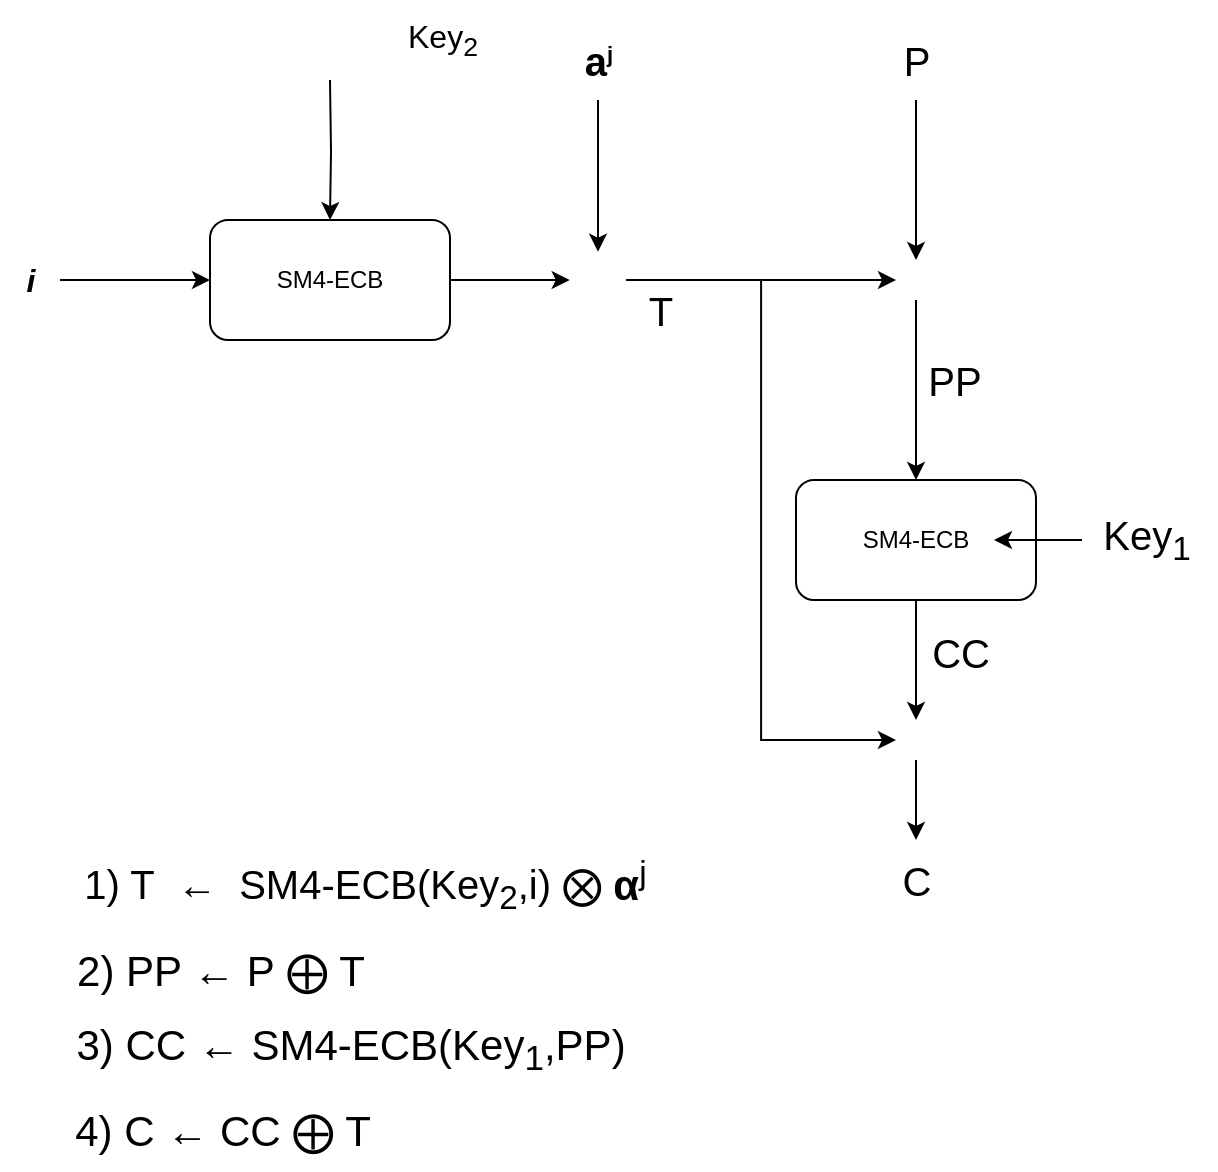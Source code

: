 <mxfile version="20.2.3" type="github">
  <diagram id="gct35c9mb0id-FJxyAaq" name="Page-1">
    <mxGraphModel dx="2249" dy="762" grid="1" gridSize="10" guides="1" tooltips="1" connect="1" arrows="1" fold="1" page="1" pageScale="1" pageWidth="827" pageHeight="1169" math="1" shadow="0">
      <root>
        <mxCell id="0" />
        <mxCell id="1" parent="0" />
        <mxCell id="cXgl99MqB2E2107KxEMa-10" value="" style="edgeStyle=orthogonalEdgeStyle;rounded=0;orthogonalLoop=1;jettySize=auto;html=1;fontSize=20;" edge="1" parent="1" source="cXgl99MqB2E2107KxEMa-1" target="cXgl99MqB2E2107KxEMa-7">
          <mxGeometry relative="1" as="geometry" />
        </mxCell>
        <mxCell id="cXgl99MqB2E2107KxEMa-1" value="SM4-ECB" style="rounded=1;whiteSpace=wrap;html=1;" vertex="1" parent="1">
          <mxGeometry x="95" y="170" width="120" height="60" as="geometry" />
        </mxCell>
        <mxCell id="cXgl99MqB2E2107KxEMa-6" value="" style="edgeStyle=orthogonalEdgeStyle;rounded=0;orthogonalLoop=1;jettySize=auto;html=1;fontSize=16;" edge="1" parent="1" source="cXgl99MqB2E2107KxEMa-3" target="cXgl99MqB2E2107KxEMa-1">
          <mxGeometry relative="1" as="geometry" />
        </mxCell>
        <mxCell id="cXgl99MqB2E2107KxEMa-3" value="i" style="text;html=1;align=center;verticalAlign=middle;resizable=0;points=[];autosize=1;strokeColor=none;fillColor=none;fontStyle=3;fontSize=16;" vertex="1" parent="1">
          <mxGeometry x="-10" y="185" width="30" height="30" as="geometry" />
        </mxCell>
        <mxCell id="cXgl99MqB2E2107KxEMa-5" value="" style="edgeStyle=orthogonalEdgeStyle;rounded=0;orthogonalLoop=1;jettySize=auto;html=1;fontSize=16;" edge="1" parent="1" target="cXgl99MqB2E2107KxEMa-1">
          <mxGeometry relative="1" as="geometry">
            <mxPoint x="155" y="100" as="sourcePoint" />
          </mxGeometry>
        </mxCell>
        <mxCell id="cXgl99MqB2E2107KxEMa-4" value="Key&lt;sub&gt;2&lt;/sub&gt;" style="text;html=1;align=center;verticalAlign=middle;resizable=0;points=[];autosize=1;strokeColor=none;fillColor=none;fontSize=16;" vertex="1" parent="1">
          <mxGeometry x="181" y="60" width="60" height="40" as="geometry" />
        </mxCell>
        <mxCell id="cXgl99MqB2E2107KxEMa-12" value="" style="edgeStyle=orthogonalEdgeStyle;rounded=0;orthogonalLoop=1;jettySize=auto;html=1;fontSize=20;" edge="1" parent="1" source="cXgl99MqB2E2107KxEMa-7" target="cXgl99MqB2E2107KxEMa-11">
          <mxGeometry relative="1" as="geometry" />
        </mxCell>
        <mxCell id="cXgl99MqB2E2107KxEMa-33" style="edgeStyle=orthogonalEdgeStyle;rounded=0;orthogonalLoop=1;jettySize=auto;html=1;entryX=0;entryY=0.5;entryDx=0;entryDy=0;fontSize=20;elbow=vertical;" edge="1" parent="1" source="cXgl99MqB2E2107KxEMa-7" target="cXgl99MqB2E2107KxEMa-23">
          <mxGeometry relative="1" as="geometry" />
        </mxCell>
        <mxCell id="cXgl99MqB2E2107KxEMa-7" value="" style="shape=image;html=1;verticalAlign=top;verticalLabelPosition=bottom;labelBackgroundColor=#ffffff;imageAspect=0;aspect=fixed;image=https://cdn0.iconfinder.com/data/icons/user-interface-1-32/32/add-item-128.png;fontSize=16;rotation=45;" vertex="1" parent="1">
          <mxGeometry x="279" y="190" width="20" height="20" as="geometry" />
        </mxCell>
        <mxCell id="cXgl99MqB2E2107KxEMa-9" value="" style="edgeStyle=orthogonalEdgeStyle;rounded=0;orthogonalLoop=1;jettySize=auto;html=1;fontSize=20;" edge="1" parent="1" source="cXgl99MqB2E2107KxEMa-8" target="cXgl99MqB2E2107KxEMa-7">
          <mxGeometry relative="1" as="geometry" />
        </mxCell>
        <mxCell id="cXgl99MqB2E2107KxEMa-8" value="&lt;font style=&quot;&quot;&gt;&lt;b style=&quot;&quot;&gt;&lt;font style=&quot;font-size: 20px;&quot;&gt;a&lt;/font&gt;&lt;/b&gt;&lt;sup style=&quot;&quot;&gt;&lt;font style=&quot;font-size: 11px;&quot;&gt;&lt;b&gt;j&lt;/b&gt;&lt;/font&gt;&lt;/sup&gt;&lt;/font&gt;" style="text;html=1;align=center;verticalAlign=middle;resizable=0;points=[];autosize=1;strokeColor=none;fillColor=none;fontSize=16;" vertex="1" parent="1">
          <mxGeometry x="269" y="70" width="40" height="40" as="geometry" />
        </mxCell>
        <mxCell id="cXgl99MqB2E2107KxEMa-16" value="" style="edgeStyle=orthogonalEdgeStyle;rounded=0;orthogonalLoop=1;jettySize=auto;html=1;fontSize=20;" edge="1" parent="1" source="cXgl99MqB2E2107KxEMa-11" target="cXgl99MqB2E2107KxEMa-15">
          <mxGeometry relative="1" as="geometry" />
        </mxCell>
        <mxCell id="cXgl99MqB2E2107KxEMa-11" value="" style="shape=image;html=1;verticalAlign=top;verticalLabelPosition=bottom;labelBackgroundColor=#ffffff;imageAspect=0;aspect=fixed;image=https://cdn0.iconfinder.com/data/icons/user-interface-1-32/32/add-item-128.png;fontSize=20;" vertex="1" parent="1">
          <mxGeometry x="438" y="190" width="20" height="20" as="geometry" />
        </mxCell>
        <mxCell id="cXgl99MqB2E2107KxEMa-14" value="" style="edgeStyle=orthogonalEdgeStyle;rounded=0;orthogonalLoop=1;jettySize=auto;html=1;fontSize=20;" edge="1" parent="1" source="cXgl99MqB2E2107KxEMa-13" target="cXgl99MqB2E2107KxEMa-11">
          <mxGeometry relative="1" as="geometry" />
        </mxCell>
        <mxCell id="cXgl99MqB2E2107KxEMa-13" value="P" style="text;html=1;align=center;verticalAlign=middle;resizable=0;points=[];autosize=1;strokeColor=none;fillColor=none;fontSize=20;" vertex="1" parent="1">
          <mxGeometry x="428" y="70" width="40" height="40" as="geometry" />
        </mxCell>
        <mxCell id="cXgl99MqB2E2107KxEMa-34" value="" style="edgeStyle=orthogonalEdgeStyle;rounded=0;orthogonalLoop=1;jettySize=auto;html=1;fontSize=20;elbow=vertical;" edge="1" parent="1" source="cXgl99MqB2E2107KxEMa-15" target="cXgl99MqB2E2107KxEMa-23">
          <mxGeometry relative="1" as="geometry" />
        </mxCell>
        <mxCell id="cXgl99MqB2E2107KxEMa-15" value="SM4-ECB" style="rounded=1;whiteSpace=wrap;html=1;" vertex="1" parent="1">
          <mxGeometry x="388" y="300" width="120" height="60" as="geometry" />
        </mxCell>
        <mxCell id="cXgl99MqB2E2107KxEMa-17" value="PP" style="text;html=1;align=center;verticalAlign=middle;resizable=0;points=[];autosize=1;strokeColor=none;fillColor=none;fontSize=20;" vertex="1" parent="1">
          <mxGeometry x="442" y="230" width="50" height="40" as="geometry" />
        </mxCell>
        <mxCell id="cXgl99MqB2E2107KxEMa-22" value="" style="edgeStyle=orthogonalEdgeStyle;rounded=0;orthogonalLoop=1;jettySize=auto;html=1;fontSize=20;" edge="1" parent="1">
          <mxGeometry relative="1" as="geometry">
            <mxPoint x="531" y="330" as="sourcePoint" />
            <mxPoint x="487" y="330" as="targetPoint" />
          </mxGeometry>
        </mxCell>
        <mxCell id="cXgl99MqB2E2107KxEMa-18" value="Key&lt;sub&gt;1&lt;/sub&gt;" style="text;html=1;align=center;verticalAlign=middle;resizable=0;points=[];autosize=1;strokeColor=none;fillColor=none;fontSize=20;" vertex="1" parent="1">
          <mxGeometry x="528" y="310" width="70" height="40" as="geometry" />
        </mxCell>
        <mxCell id="cXgl99MqB2E2107KxEMa-36" value="" style="edgeStyle=orthogonalEdgeStyle;rounded=0;orthogonalLoop=1;jettySize=auto;html=1;fontSize=20;elbow=vertical;" edge="1" parent="1" source="cXgl99MqB2E2107KxEMa-23" target="cXgl99MqB2E2107KxEMa-26">
          <mxGeometry relative="1" as="geometry" />
        </mxCell>
        <mxCell id="cXgl99MqB2E2107KxEMa-23" value="" style="shape=image;html=1;verticalAlign=top;verticalLabelPosition=bottom;labelBackgroundColor=#ffffff;imageAspect=0;aspect=fixed;image=https://cdn0.iconfinder.com/data/icons/user-interface-1-32/32/add-item-128.png;fontSize=20;" vertex="1" parent="1">
          <mxGeometry x="438" y="420" width="20" height="20" as="geometry" />
        </mxCell>
        <mxCell id="cXgl99MqB2E2107KxEMa-26" value="C" style="text;html=1;align=center;verticalAlign=middle;resizable=0;points=[];autosize=1;strokeColor=none;fillColor=none;fontSize=20;" vertex="1" parent="1">
          <mxGeometry x="428" y="480" width="40" height="40" as="geometry" />
        </mxCell>
        <mxCell id="cXgl99MqB2E2107KxEMa-28" value="1) T&amp;nbsp; ←&amp;nbsp; SM4-ECB(Key&lt;sub&gt;2&lt;/sub&gt;,i)&amp;nbsp;⨂&amp;nbsp;&lt;b&gt;&lt;font style=&quot;font-size: 21px;&quot;&gt;α&lt;/font&gt;&lt;/b&gt;&lt;sup&gt;j&lt;/sup&gt;&amp;nbsp;&lt;span style=&quot;color: rgba(0, 0, 0, 0); font-family: monospace; font-size: 0px; text-align: start;&quot;&gt;%3CmxGraphModel%3E%3Croot%3E%3CmxCell%20id%3D%220%22%2F%3E%3CmxCell%20id%3D%221%22%20parent%3D%220%22%2F%3E%3CmxCell%20id%3D%222%22%20value%3D%22%22%20style%3D%22shape%3Dimage%3Bhtml%3D1%3BverticalAlign%3Dtop%3BverticalLabelPosition%3Dbottom%3BlabelBackgroundColor%3D%23ffffff%3BimageAspect%3D0%3Baspect%3Dfixed%3Bimage%3Dhttps%3A%2F%2Fcdn0.iconfinder.com%2Fdata%2Ficons%2Fuser-interface-1-32%2F32%2Fadd-item-128.png%3BfontSize%3D20%3B%22%20vertex%3D%221%22%20parent%3D%221%22%3E%3CmxGeometry%20x%3D%22394%22%20y%3D%22190%22%20width%3D%2220%22%20height%3D%2220%22%20as%3D%22geometry%22%2F%3E%3C%2FmxCell%3E%3C%2Froot%3E%3C%2FmxGraphModel%3E&lt;br&gt;22)2&lt;br&gt;&lt;/span&gt;" style="text;html=1;align=center;verticalAlign=middle;resizable=0;points=[];autosize=1;strokeColor=none;fillColor=none;fontSize=20;" vertex="1" parent="1">
          <mxGeometry x="20" y="480" width="310" height="70" as="geometry" />
        </mxCell>
        <mxCell id="cXgl99MqB2E2107KxEMa-29" value="T" style="text;html=1;align=center;verticalAlign=middle;resizable=0;points=[];autosize=1;strokeColor=none;fillColor=none;fontSize=20;" vertex="1" parent="1">
          <mxGeometry x="300" y="195" width="40" height="40" as="geometry" />
        </mxCell>
        <mxCell id="cXgl99MqB2E2107KxEMa-35" value="CC" style="text;html=1;align=center;verticalAlign=middle;resizable=0;points=[];autosize=1;strokeColor=none;fillColor=none;fontSize=20;" vertex="1" parent="1">
          <mxGeometry x="445" y="366" width="50" height="40" as="geometry" />
        </mxCell>
        <mxCell id="cXgl99MqB2E2107KxEMa-37" value="2) PP ← P&amp;nbsp;⨁ T" style="text;html=1;align=center;verticalAlign=middle;resizable=0;points=[];autosize=1;strokeColor=none;fillColor=none;fontSize=21;" vertex="1" parent="1">
          <mxGeometry x="20" y="525" width="160" height="40" as="geometry" />
        </mxCell>
        <mxCell id="cXgl99MqB2E2107KxEMa-39" value="3) CC ← SM4-ECB(Key&lt;sub&gt;1&lt;/sub&gt;,PP)" style="text;html=1;align=center;verticalAlign=middle;resizable=0;points=[];autosize=1;strokeColor=none;fillColor=none;fontSize=21;" vertex="1" parent="1">
          <mxGeometry x="15" y="565" width="300" height="40" as="geometry" />
        </mxCell>
        <mxCell id="cXgl99MqB2E2107KxEMa-40" value="4) C ← CC ⨁ T" style="text;html=1;align=center;verticalAlign=middle;resizable=0;points=[];autosize=1;strokeColor=none;fillColor=none;fontSize=21;" vertex="1" parent="1">
          <mxGeometry x="16" y="605" width="170" height="40" as="geometry" />
        </mxCell>
      </root>
    </mxGraphModel>
  </diagram>
</mxfile>
